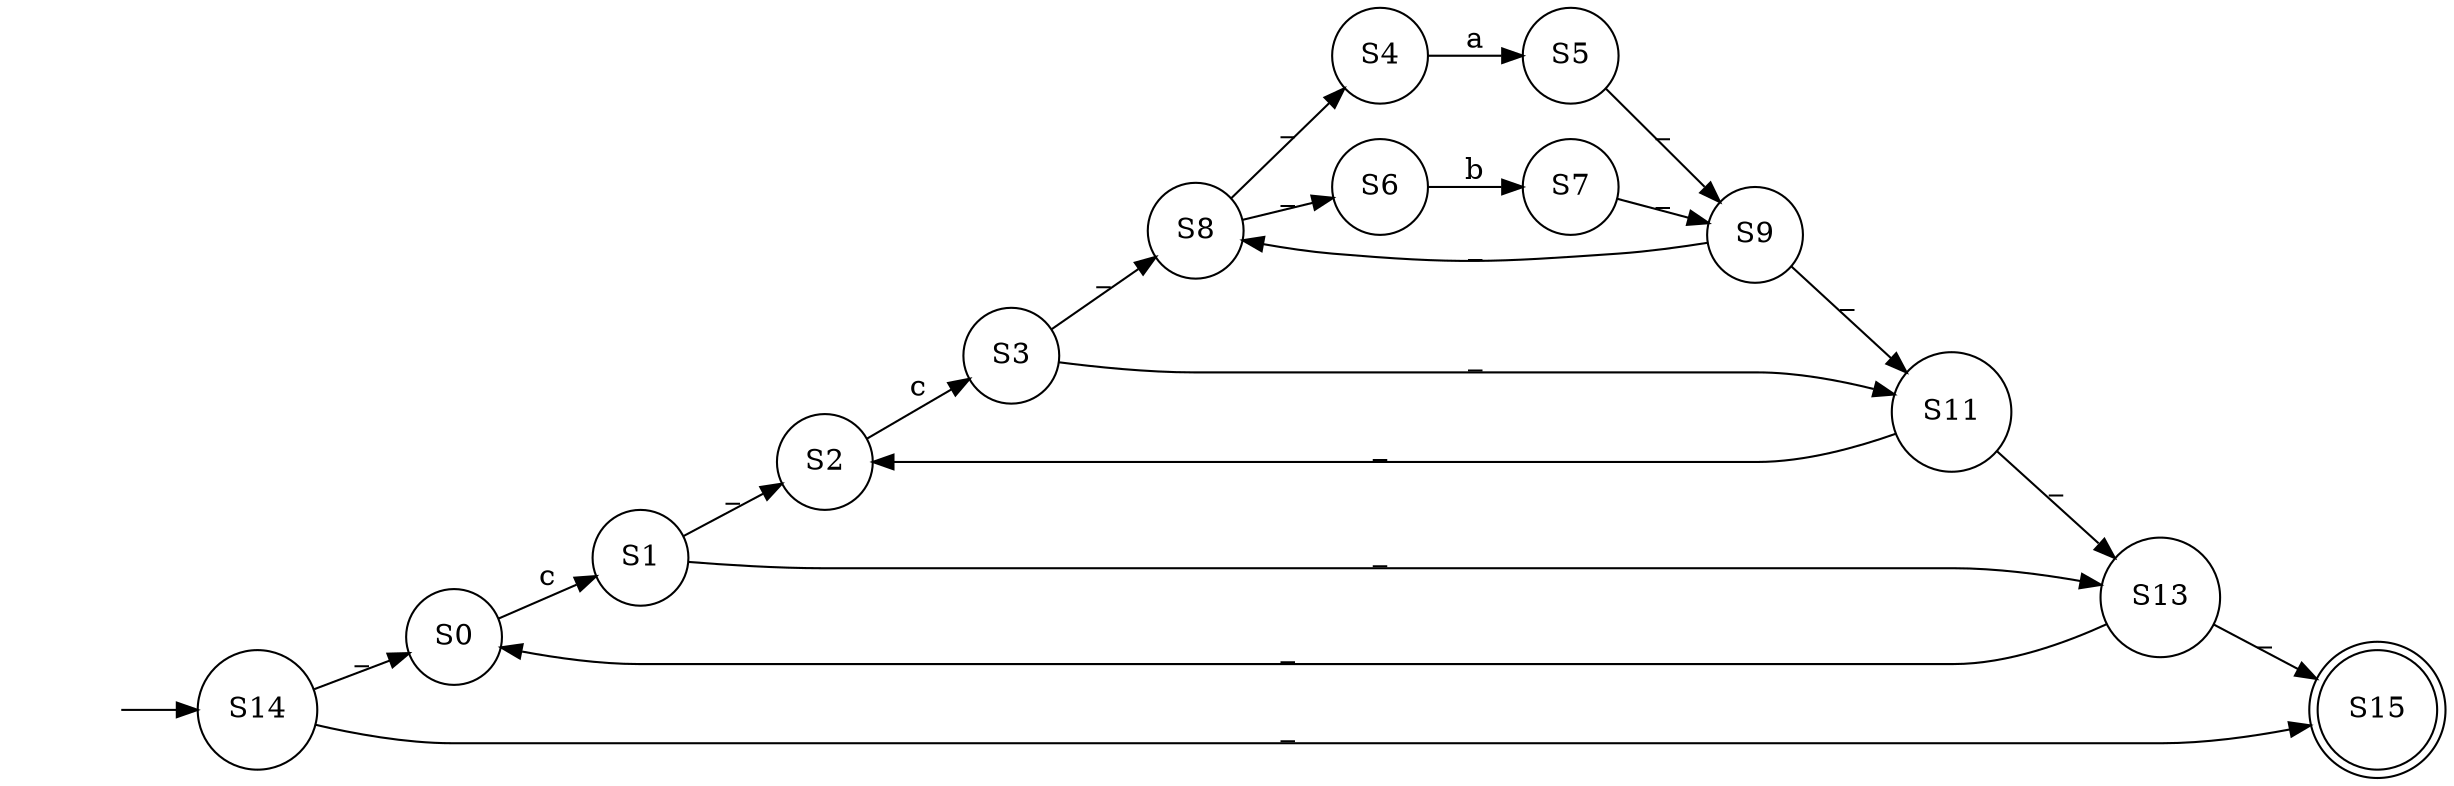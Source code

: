 digraph myAutomaton {
rankdir=LR;
" " [shape=none]
"S0" [shape=circle]
"S1" [shape=circle]
"S2" [shape=circle]
"S3" [shape=circle]
"S4" [shape=circle]
"S5" [shape=circle]
"S6" [shape=circle]
"S7" [shape=circle]
"S8" [shape=circle]
"S9" [shape=circle]
"S11" [shape=circle]
"S13" [shape=circle]
"S14" [shape=circle]
"S15" [shape=doublecircle]

" " -> "S14""S14" -> "S0"[label="_"]
"S2" -> "S3"[label="c"]
"S4" -> "S5"[label="a"]
"S6" -> "S7"[label="b"]
"S8" -> "S4"[label="_"]
"S8" -> "S6"[label="_"]
"S5" -> "S9"[label="_"]
"S7" -> "S9"[label="_"]
"S3" -> "S8"[label="_"]
"S3" -> "S11"[label="_"]
"S9" -> "S8"[label="_"]
"S9" -> "S11"[label="_"]
"S1" -> "S2"[label="_"]
"S1" -> "S13"[label="_"]
"S11" -> "S2"[label="_"]
"S11" -> "S13"[label="_"]
"S0" -> "S1"[label="c"]
"S14" -> "S15"[label="_"]
"S13" -> "S0"[label="_"]
"S13" -> "S15"[label="_"]
}